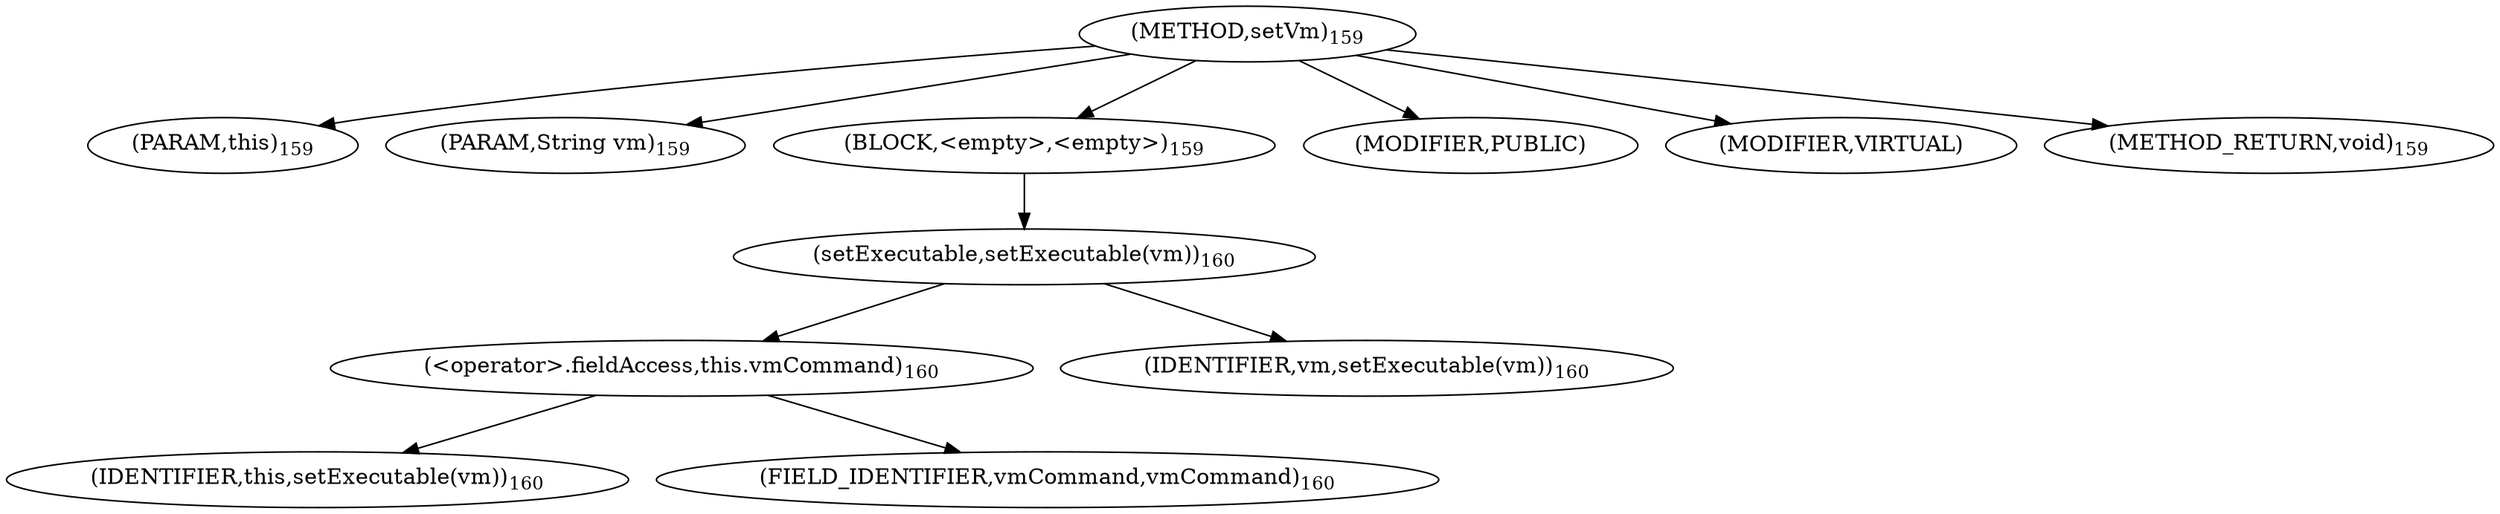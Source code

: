 digraph "setVm" {  
"359" [label = <(METHOD,setVm)<SUB>159</SUB>> ]
"360" [label = <(PARAM,this)<SUB>159</SUB>> ]
"361" [label = <(PARAM,String vm)<SUB>159</SUB>> ]
"362" [label = <(BLOCK,&lt;empty&gt;,&lt;empty&gt;)<SUB>159</SUB>> ]
"363" [label = <(setExecutable,setExecutable(vm))<SUB>160</SUB>> ]
"364" [label = <(&lt;operator&gt;.fieldAccess,this.vmCommand)<SUB>160</SUB>> ]
"365" [label = <(IDENTIFIER,this,setExecutable(vm))<SUB>160</SUB>> ]
"366" [label = <(FIELD_IDENTIFIER,vmCommand,vmCommand)<SUB>160</SUB>> ]
"367" [label = <(IDENTIFIER,vm,setExecutable(vm))<SUB>160</SUB>> ]
"368" [label = <(MODIFIER,PUBLIC)> ]
"369" [label = <(MODIFIER,VIRTUAL)> ]
"370" [label = <(METHOD_RETURN,void)<SUB>159</SUB>> ]
  "359" -> "360" 
  "359" -> "361" 
  "359" -> "362" 
  "359" -> "368" 
  "359" -> "369" 
  "359" -> "370" 
  "362" -> "363" 
  "363" -> "364" 
  "363" -> "367" 
  "364" -> "365" 
  "364" -> "366" 
}
